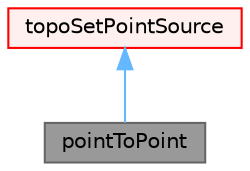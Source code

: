 digraph "pointToPoint"
{
 // LATEX_PDF_SIZE
  bgcolor="transparent";
  edge [fontname=Helvetica,fontsize=10,labelfontname=Helvetica,labelfontsize=10];
  node [fontname=Helvetica,fontsize=10,shape=box,height=0.2,width=0.4];
  Node1 [id="Node000001",label="pointToPoint",height=0.2,width=0.4,color="gray40", fillcolor="grey60", style="filled", fontcolor="black",tooltip="A topoSetPointSource to select all points from given pointSet(s)."];
  Node2 -> Node1 [id="edge1_Node000001_Node000002",dir="back",color="steelblue1",style="solid",tooltip=" "];
  Node2 [id="Node000002",label="topoSetPointSource",height=0.2,width=0.4,color="red", fillcolor="#FFF0F0", style="filled",URL="$classFoam_1_1topoSetPointSource.html",tooltip="The topoSetPointSource is a intermediate class for handling topoSet sources for selecting points."];
}
